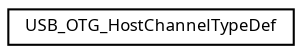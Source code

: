 digraph "Graphical Class Hierarchy"
{
  edge [fontname="Sans",fontsize="8",labelfontname="Sans",labelfontsize="8"];
  node [fontname="Sans",fontsize="8",shape=record];
  rankdir="LR";
  Node1 [label="USB_OTG_HostChannelTypeDef",height=0.2,width=0.4,color="black", fillcolor="white", style="filled",URL="$struct_u_s_b___o_t_g___host_channel_type_def.html",tooltip="USB_OTG_Host_Channel_Specific_Registers. "];
}
